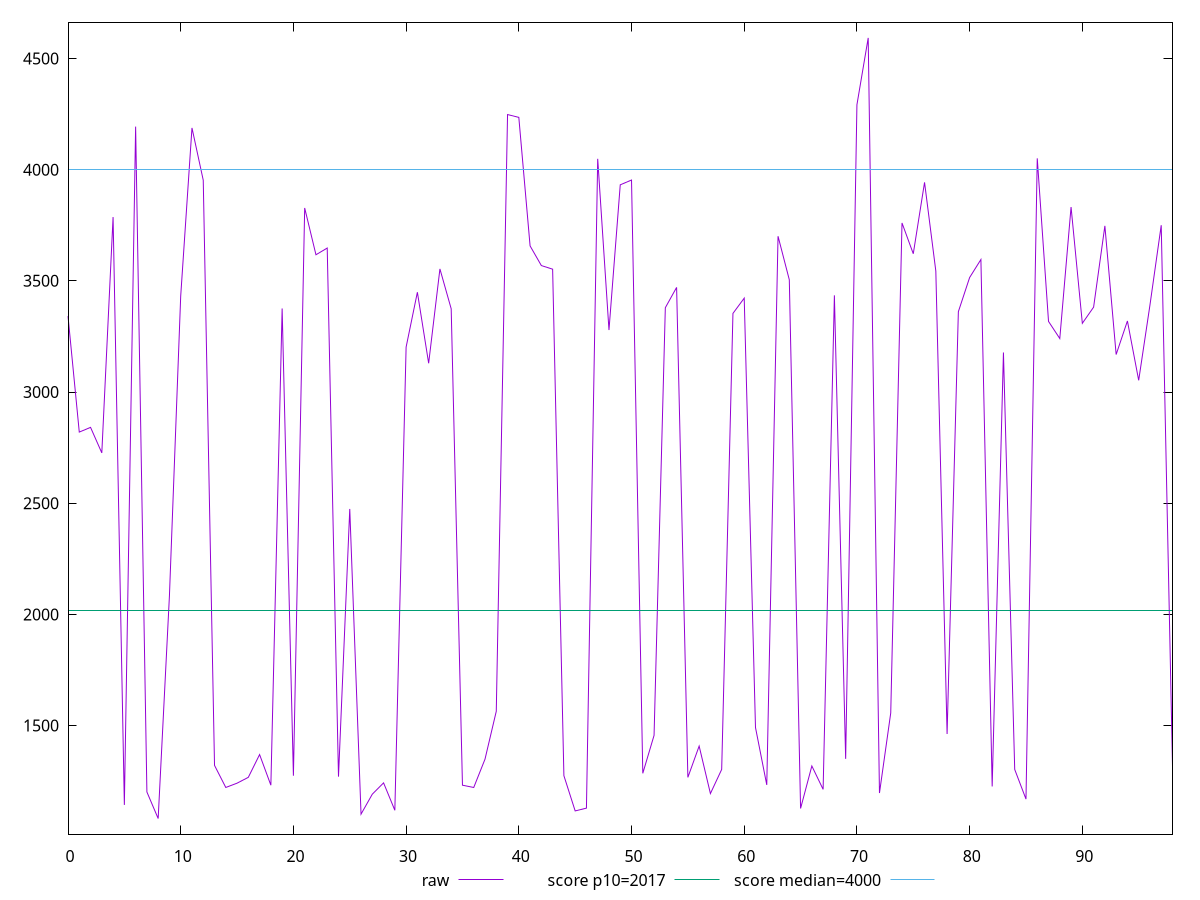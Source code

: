 reset

$raw <<EOF
0 3341.387999999988
1 2819.923999999998
2 2841.167999999998
3 2726.3680000000018
4 3786.979999999986
5 1143.0440000000006
6 4193.691999999991
7 1201.4480000000005
8 1082.0120000000006
9 2084.047999999998
10 3431.7919999999876
11 4187.791999999988
12 3952.567999999987
13 1321.0440000000006
14 1221.660000000001
15 1240.9920000000009
16 1267.3360000000011
17 1369.6080000000013
18 1231.8480000000009
19 3375.799999999989
20 1274.4320000000012
21 3827.775999999989
22 3617.4079999999894
23 3647.6119999999937
24 1270.196
25 2474.2159999999985
26 1101.6160000000004
27 1191.4400000000012
28 1242.3040000000008
29 1119.0480000000007
30 3202.075999999985
31 3448.819999999988
32 3129.4759999999887
33 3553.6919999999877
34 3374.3079999999895
35 1231.8840000000007
36 1221.592
37 1348.968000000001
38 1564.2600000000011
39 4247.975999999987
40 4235.147999999983
41 3657.2079999999905
42 3568.7119999999913
43 3552.5679999999866
44 1274.6640000000002
45 1116.1480000000008
46 1128.7480000000012
47 4048.791999999979
48 3278.991999999992
49 3931.9839999999854
50 3953.447999999985
51 1285.2560000000012
52 1455.9440000000006
53 3379.2039999999847
54 3470.583999999987
55 1267.0880000000002
56 1407.8439999999998
57 1194.2560000000005
58 1302.8040000000008
59 3353.663999999989
60 3422.275999999986
61 1491.224000000001
62 1233.2160000000015
63 3700.711999999988
64 3504.8119999999853
65 1127.268
66 1318.3120000000008
67 1213.128000000001
68 3434.963999999986
69 1350.344000000001
70 4291.963999999986
71 4592.635999999985
72 1196.628000000001
73 1556.8120000000001
74 3760.435999999985
75 3621.9519999999884
76 3942.943999999986
77 3544.135999999988
78 1462.2560000000008
79 3361.3879999999867
80 3515.0239999999876
81 3596.0199999999854
82 1226.3160000000007
83 3177.871999999988
84 1302.692
85 1169.3560000000007
86 4051.0159999999905
87 3317.6479999999906
88 3240.5919999999874
89 3832.067999999985
90 3309.003999999985
91 3381.8039999999874
92 3747.3279999999845
93 3168.703999999984
94 3319.5759999999877
95 3052.623999999983
96 3391.175999999982
97 3750.239999999989
98 1318.1840000000002
EOF

set key outside below
set xrange [0:98]
set yrange [1011.7995200000009:4662.848479999984]
set trange [1011.7995200000009:4662.848479999984]
set terminal svg size 640, 500 enhanced background rgb 'white'
set output "reports/report_00027_2021-02-24T12-40-31.850Z/mainthread-work-breakdown/samples/card/raw/values.svg"

plot $raw title "raw" with line, \
     2017 title "score p10=2017", \
     4000 title "score median=4000"

reset
